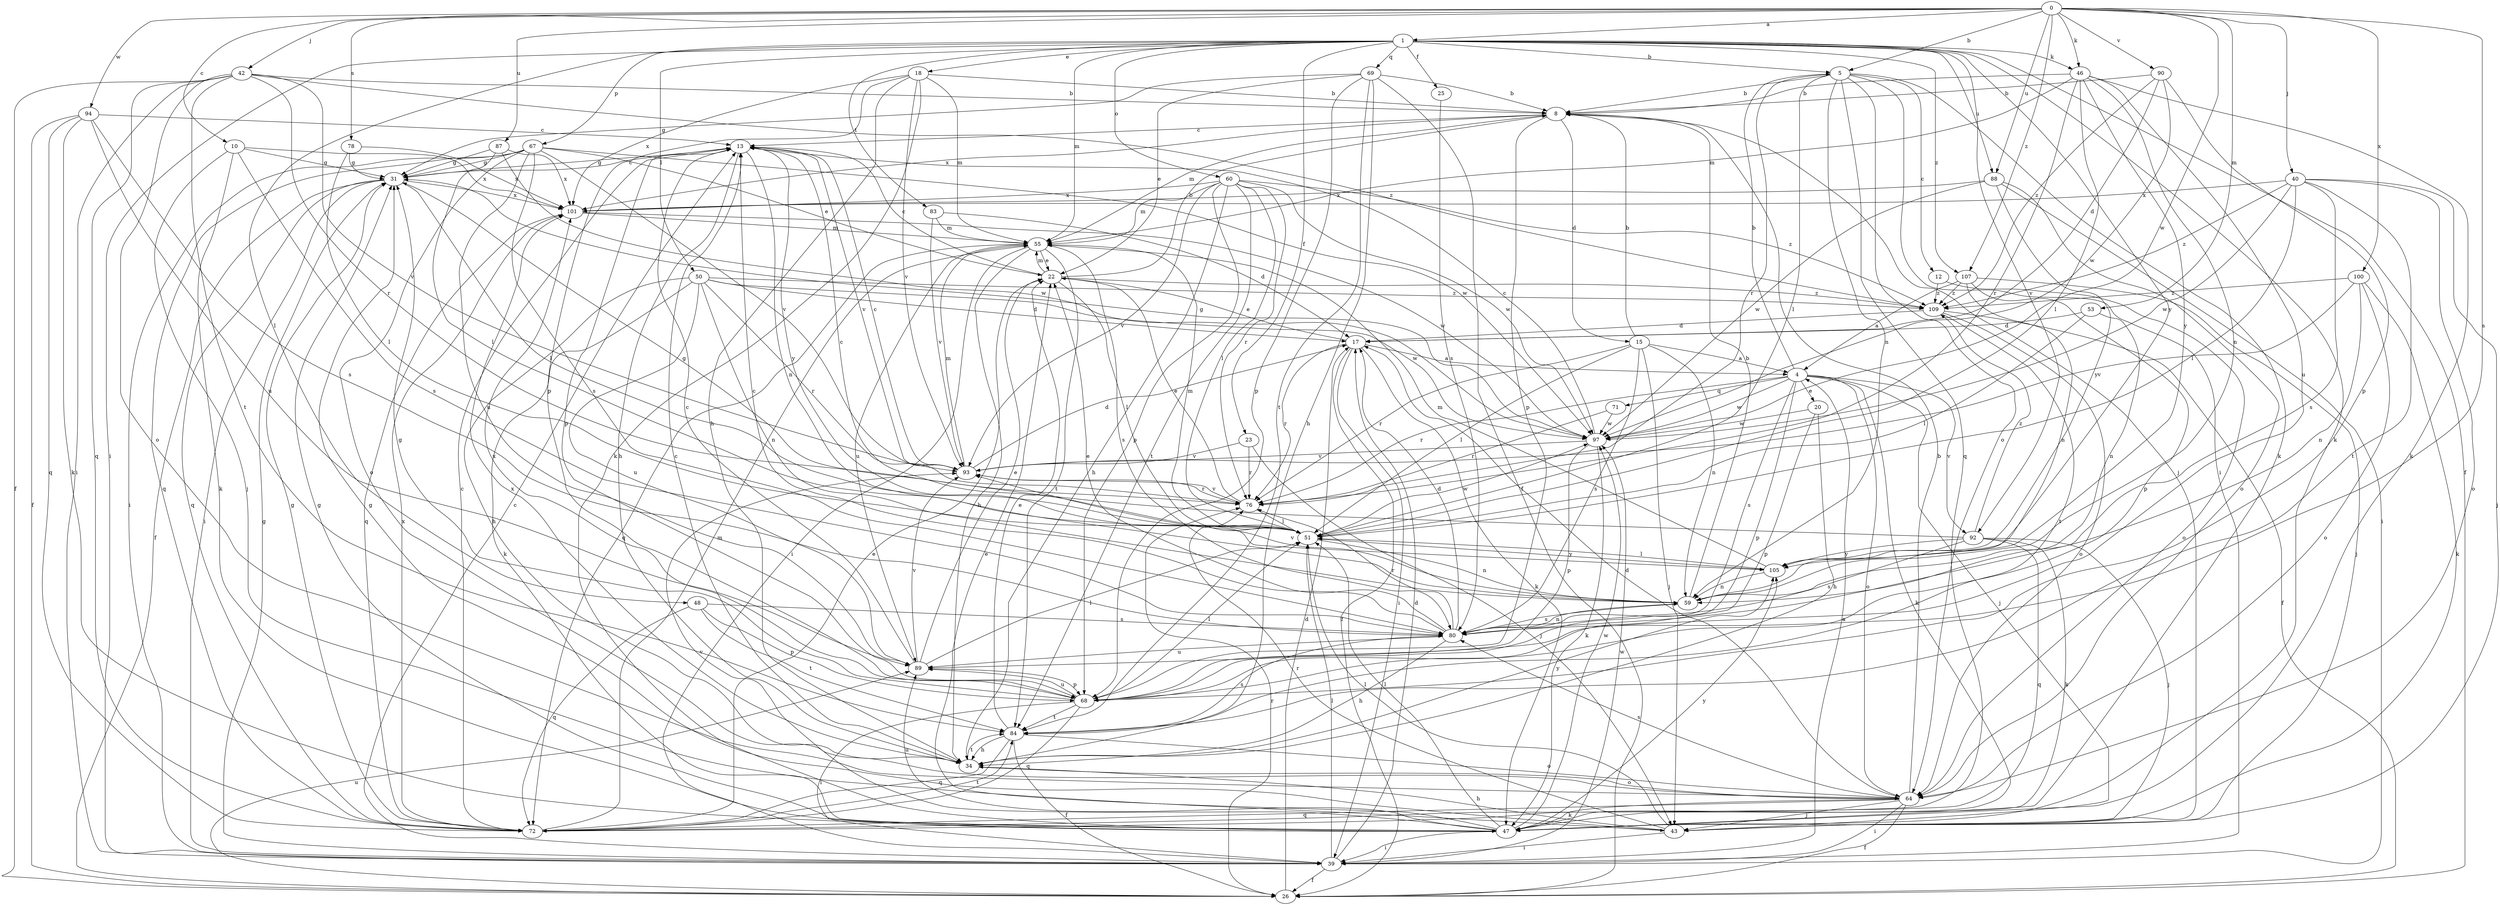 strict digraph  {
0;
1;
4;
5;
8;
10;
12;
13;
15;
17;
18;
20;
22;
23;
25;
26;
31;
34;
39;
40;
42;
43;
46;
47;
48;
50;
51;
53;
55;
59;
60;
64;
67;
68;
69;
71;
72;
76;
78;
80;
83;
84;
87;
88;
89;
90;
92;
93;
94;
97;
100;
101;
105;
107;
109;
0 -> 1  [label=a];
0 -> 5  [label=b];
0 -> 10  [label=c];
0 -> 40  [label=j];
0 -> 42  [label=j];
0 -> 46  [label=k];
0 -> 53  [label=m];
0 -> 78  [label=s];
0 -> 80  [label=s];
0 -> 87  [label=u];
0 -> 88  [label=u];
0 -> 90  [label=v];
0 -> 94  [label=w];
0 -> 97  [label=w];
0 -> 100  [label=x];
0 -> 107  [label=z];
1 -> 5  [label=b];
1 -> 18  [label=e];
1 -> 23  [label=f];
1 -> 25  [label=f];
1 -> 26  [label=f];
1 -> 39  [label=i];
1 -> 46  [label=k];
1 -> 47  [label=k];
1 -> 48  [label=l];
1 -> 50  [label=l];
1 -> 55  [label=m];
1 -> 60  [label=o];
1 -> 67  [label=p];
1 -> 69  [label=q];
1 -> 83  [label=t];
1 -> 88  [label=u];
1 -> 92  [label=v];
1 -> 105  [label=y];
1 -> 107  [label=z];
4 -> 5  [label=b];
4 -> 20  [label=e];
4 -> 43  [label=j];
4 -> 47  [label=k];
4 -> 64  [label=o];
4 -> 68  [label=p];
4 -> 71  [label=q];
4 -> 76  [label=r];
4 -> 80  [label=s];
4 -> 92  [label=v];
4 -> 97  [label=w];
5 -> 8  [label=b];
5 -> 12  [label=c];
5 -> 39  [label=i];
5 -> 47  [label=k];
5 -> 51  [label=l];
5 -> 59  [label=n];
5 -> 64  [label=o];
5 -> 72  [label=q];
5 -> 76  [label=r];
8 -> 13  [label=c];
8 -> 15  [label=d];
8 -> 43  [label=j];
8 -> 55  [label=m];
8 -> 68  [label=p];
8 -> 101  [label=x];
10 -> 31  [label=g];
10 -> 43  [label=j];
10 -> 47  [label=k];
10 -> 80  [label=s];
10 -> 101  [label=x];
12 -> 64  [label=o];
12 -> 109  [label=z];
13 -> 31  [label=g];
13 -> 34  [label=h];
13 -> 59  [label=n];
13 -> 68  [label=p];
13 -> 93  [label=v];
13 -> 105  [label=y];
15 -> 4  [label=a];
15 -> 8  [label=b];
15 -> 43  [label=j];
15 -> 51  [label=l];
15 -> 59  [label=n];
15 -> 76  [label=r];
15 -> 80  [label=s];
17 -> 4  [label=a];
17 -> 22  [label=e];
17 -> 26  [label=f];
17 -> 39  [label=i];
17 -> 47  [label=k];
17 -> 76  [label=r];
18 -> 8  [label=b];
18 -> 34  [label=h];
18 -> 47  [label=k];
18 -> 55  [label=m];
18 -> 68  [label=p];
18 -> 93  [label=v];
18 -> 101  [label=x];
20 -> 34  [label=h];
20 -> 68  [label=p];
20 -> 97  [label=w];
22 -> 8  [label=b];
22 -> 13  [label=c];
22 -> 51  [label=l];
22 -> 55  [label=m];
22 -> 109  [label=z];
23 -> 43  [label=j];
23 -> 76  [label=r];
23 -> 93  [label=v];
25 -> 80  [label=s];
26 -> 17  [label=d];
26 -> 76  [label=r];
26 -> 89  [label=u];
31 -> 13  [label=c];
31 -> 26  [label=f];
31 -> 39  [label=i];
31 -> 51  [label=l];
31 -> 72  [label=q];
31 -> 101  [label=x];
34 -> 13  [label=c];
34 -> 64  [label=o];
34 -> 84  [label=t];
34 -> 101  [label=x];
34 -> 105  [label=y];
39 -> 4  [label=a];
39 -> 13  [label=c];
39 -> 17  [label=d];
39 -> 26  [label=f];
39 -> 31  [label=g];
39 -> 51  [label=l];
39 -> 97  [label=w];
40 -> 43  [label=j];
40 -> 51  [label=l];
40 -> 64  [label=o];
40 -> 80  [label=s];
40 -> 84  [label=t];
40 -> 97  [label=w];
40 -> 101  [label=x];
40 -> 109  [label=z];
42 -> 8  [label=b];
42 -> 26  [label=f];
42 -> 39  [label=i];
42 -> 64  [label=o];
42 -> 72  [label=q];
42 -> 76  [label=r];
42 -> 84  [label=t];
42 -> 93  [label=v];
42 -> 109  [label=z];
43 -> 31  [label=g];
43 -> 34  [label=h];
43 -> 39  [label=i];
43 -> 51  [label=l];
43 -> 76  [label=r];
46 -> 8  [label=b];
46 -> 47  [label=k];
46 -> 51  [label=l];
46 -> 55  [label=m];
46 -> 59  [label=n];
46 -> 76  [label=r];
46 -> 89  [label=u];
46 -> 105  [label=y];
47 -> 22  [label=e];
47 -> 31  [label=g];
47 -> 39  [label=i];
47 -> 51  [label=l];
47 -> 89  [label=u];
47 -> 93  [label=v];
47 -> 97  [label=w];
47 -> 105  [label=y];
48 -> 68  [label=p];
48 -> 72  [label=q];
48 -> 80  [label=s];
48 -> 84  [label=t];
50 -> 17  [label=d];
50 -> 34  [label=h];
50 -> 47  [label=k];
50 -> 59  [label=n];
50 -> 76  [label=r];
50 -> 89  [label=u];
50 -> 97  [label=w];
50 -> 109  [label=z];
51 -> 13  [label=c];
51 -> 55  [label=m];
51 -> 59  [label=n];
51 -> 97  [label=w];
51 -> 105  [label=y];
53 -> 17  [label=d];
53 -> 51  [label=l];
53 -> 59  [label=n];
55 -> 22  [label=e];
55 -> 34  [label=h];
55 -> 39  [label=i];
55 -> 72  [label=q];
55 -> 80  [label=s];
55 -> 84  [label=t];
55 -> 89  [label=u];
59 -> 8  [label=b];
59 -> 80  [label=s];
59 -> 93  [label=v];
60 -> 34  [label=h];
60 -> 51  [label=l];
60 -> 55  [label=m];
60 -> 68  [label=p];
60 -> 76  [label=r];
60 -> 84  [label=t];
60 -> 93  [label=v];
60 -> 97  [label=w];
60 -> 101  [label=x];
60 -> 109  [label=z];
64 -> 8  [label=b];
64 -> 17  [label=d];
64 -> 26  [label=f];
64 -> 39  [label=i];
64 -> 43  [label=j];
64 -> 47  [label=k];
64 -> 72  [label=q];
64 -> 80  [label=s];
67 -> 22  [label=e];
67 -> 31  [label=g];
67 -> 39  [label=i];
67 -> 64  [label=o];
67 -> 72  [label=q];
67 -> 80  [label=s];
67 -> 89  [label=u];
67 -> 93  [label=v];
67 -> 97  [label=w];
68 -> 31  [label=g];
68 -> 39  [label=i];
68 -> 51  [label=l];
68 -> 72  [label=q];
68 -> 84  [label=t];
68 -> 89  [label=u];
68 -> 101  [label=x];
69 -> 8  [label=b];
69 -> 22  [label=e];
69 -> 26  [label=f];
69 -> 31  [label=g];
69 -> 34  [label=h];
69 -> 68  [label=p];
69 -> 84  [label=t];
71 -> 76  [label=r];
71 -> 97  [label=w];
72 -> 13  [label=c];
72 -> 22  [label=e];
72 -> 31  [label=g];
72 -> 55  [label=m];
72 -> 84  [label=t];
72 -> 101  [label=x];
76 -> 22  [label=e];
76 -> 51  [label=l];
76 -> 93  [label=v];
78 -> 31  [label=g];
78 -> 51  [label=l];
78 -> 101  [label=x];
80 -> 13  [label=c];
80 -> 17  [label=d];
80 -> 22  [label=e];
80 -> 34  [label=h];
80 -> 59  [label=n];
80 -> 76  [label=r];
80 -> 89  [label=u];
83 -> 17  [label=d];
83 -> 55  [label=m];
83 -> 93  [label=v];
84 -> 22  [label=e];
84 -> 26  [label=f];
84 -> 34  [label=h];
84 -> 64  [label=o];
84 -> 72  [label=q];
84 -> 80  [label=s];
87 -> 31  [label=g];
87 -> 51  [label=l];
87 -> 97  [label=w];
87 -> 101  [label=x];
88 -> 39  [label=i];
88 -> 64  [label=o];
88 -> 97  [label=w];
88 -> 101  [label=x];
88 -> 105  [label=y];
89 -> 13  [label=c];
89 -> 22  [label=e];
89 -> 51  [label=l];
89 -> 68  [label=p];
89 -> 93  [label=v];
90 -> 8  [label=b];
90 -> 17  [label=d];
90 -> 68  [label=p];
90 -> 97  [label=w];
90 -> 109  [label=z];
92 -> 31  [label=g];
92 -> 43  [label=j];
92 -> 47  [label=k];
92 -> 72  [label=q];
92 -> 80  [label=s];
92 -> 105  [label=y];
92 -> 109  [label=z];
93 -> 13  [label=c];
93 -> 17  [label=d];
93 -> 55  [label=m];
93 -> 76  [label=r];
94 -> 13  [label=c];
94 -> 26  [label=f];
94 -> 47  [label=k];
94 -> 72  [label=q];
94 -> 80  [label=s];
94 -> 89  [label=u];
97 -> 13  [label=c];
97 -> 31  [label=g];
97 -> 47  [label=k];
97 -> 68  [label=p];
97 -> 93  [label=v];
100 -> 47  [label=k];
100 -> 59  [label=n];
100 -> 64  [label=o];
100 -> 93  [label=v];
100 -> 109  [label=z];
101 -> 55  [label=m];
101 -> 72  [label=q];
101 -> 97  [label=w];
105 -> 51  [label=l];
105 -> 55  [label=m];
105 -> 59  [label=n];
107 -> 4  [label=a];
107 -> 43  [label=j];
107 -> 59  [label=n];
107 -> 68  [label=p];
107 -> 109  [label=z];
109 -> 17  [label=d];
109 -> 26  [label=f];
109 -> 64  [label=o];
109 -> 84  [label=t];
}
